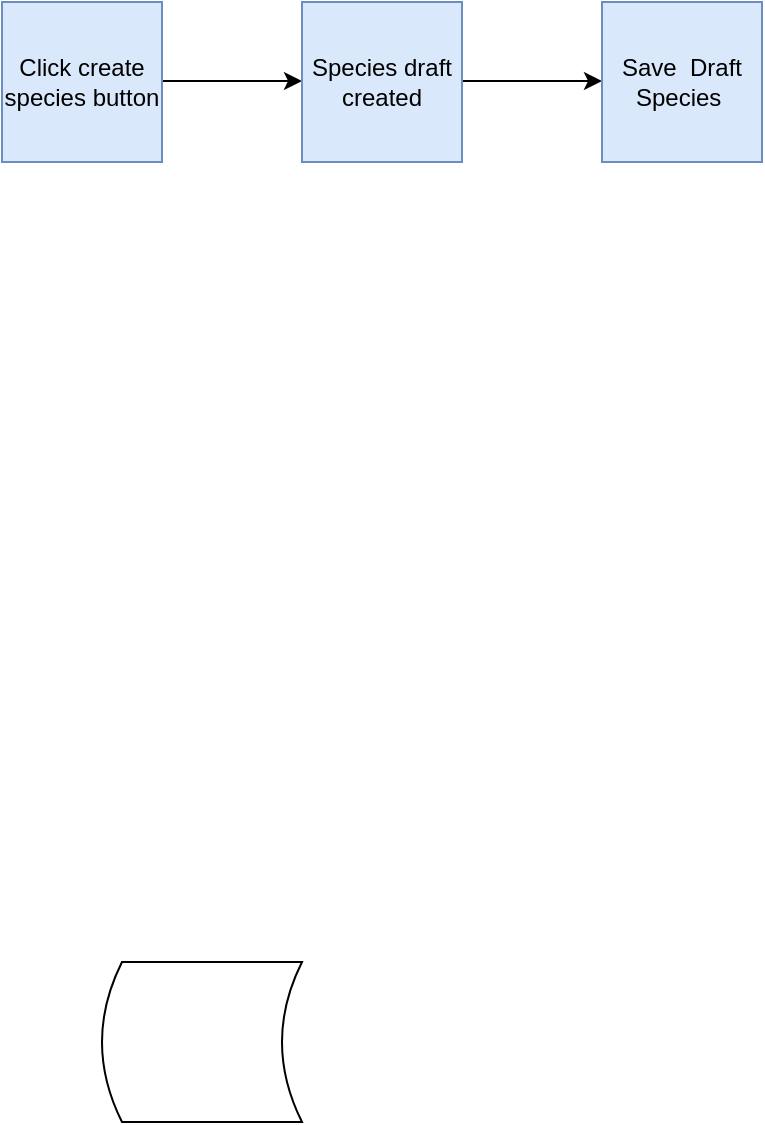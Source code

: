 <mxfile version="12.2.7" type="github" pages="1">
  <diagram name="Page-1" id="c7558073-3199-34d8-9f00-42111426c3f3">
    <mxGraphModel dx="1422" dy="794" grid="1" gridSize="10" guides="1" tooltips="1" connect="1" arrows="1" fold="1" page="1" pageScale="1" pageWidth="1600" pageHeight="1200" background="#ffffff" math="0" shadow="0">
      <root>
        <mxCell id="0"/>
        <mxCell id="1" parent="0"/>
        <mxCell id="VTh4LOK5k53mG7-g33eP-3" value="" style="endArrow=classic;html=1;" edge="1" parent="1">
          <mxGeometry width="50" height="50" relative="1" as="geometry">
            <mxPoint x="310" y="109.5" as="sourcePoint"/>
            <mxPoint x="380" y="109.5" as="targetPoint"/>
          </mxGeometry>
        </mxCell>
        <mxCell id="VTh4LOK5k53mG7-g33eP-4" value="Save&amp;nbsp; Draft Species&amp;nbsp;" style="whiteSpace=wrap;html=1;aspect=fixed;fillColor=#dae8fc;strokeColor=#6c8ebf;" vertex="1" parent="1">
          <mxGeometry x="380" y="70" width="80" height="80" as="geometry"/>
        </mxCell>
        <mxCell id="y1naxwlrMf5Ro_gKelW1-3" value="" style="endArrow=classic;html=1;" edge="1" parent="1">
          <mxGeometry width="50" height="50" relative="1" as="geometry">
            <mxPoint x="160" y="109.5" as="sourcePoint"/>
            <mxPoint x="230" y="109.5" as="targetPoint"/>
          </mxGeometry>
        </mxCell>
        <mxCell id="y1naxwlrMf5Ro_gKelW1-4" value="Species draft created" style="whiteSpace=wrap;html=1;aspect=fixed;fillColor=#dae8fc;strokeColor=#6c8ebf;" vertex="1" parent="1">
          <mxGeometry x="230" y="70" width="80" height="80" as="geometry"/>
        </mxCell>
        <mxCell id="y1naxwlrMf5Ro_gKelW1-5" value="Click create species button" style="whiteSpace=wrap;html=1;aspect=fixed;fillColor=#dae8fc;strokeColor=#6c8ebf;" vertex="1" parent="1">
          <mxGeometry x="80" y="70" width="80" height="80" as="geometry"/>
        </mxCell>
        <mxCell id="jn9xSUYISPLA68ydeZet-96" value="" style="shape=dataStorage;whiteSpace=wrap;html=1;" vertex="1" parent="1">
          <mxGeometry x="130" y="550" width="100" height="80" as="geometry"/>
        </mxCell>
      </root>
    </mxGraphModel>
  </diagram>
</mxfile>
